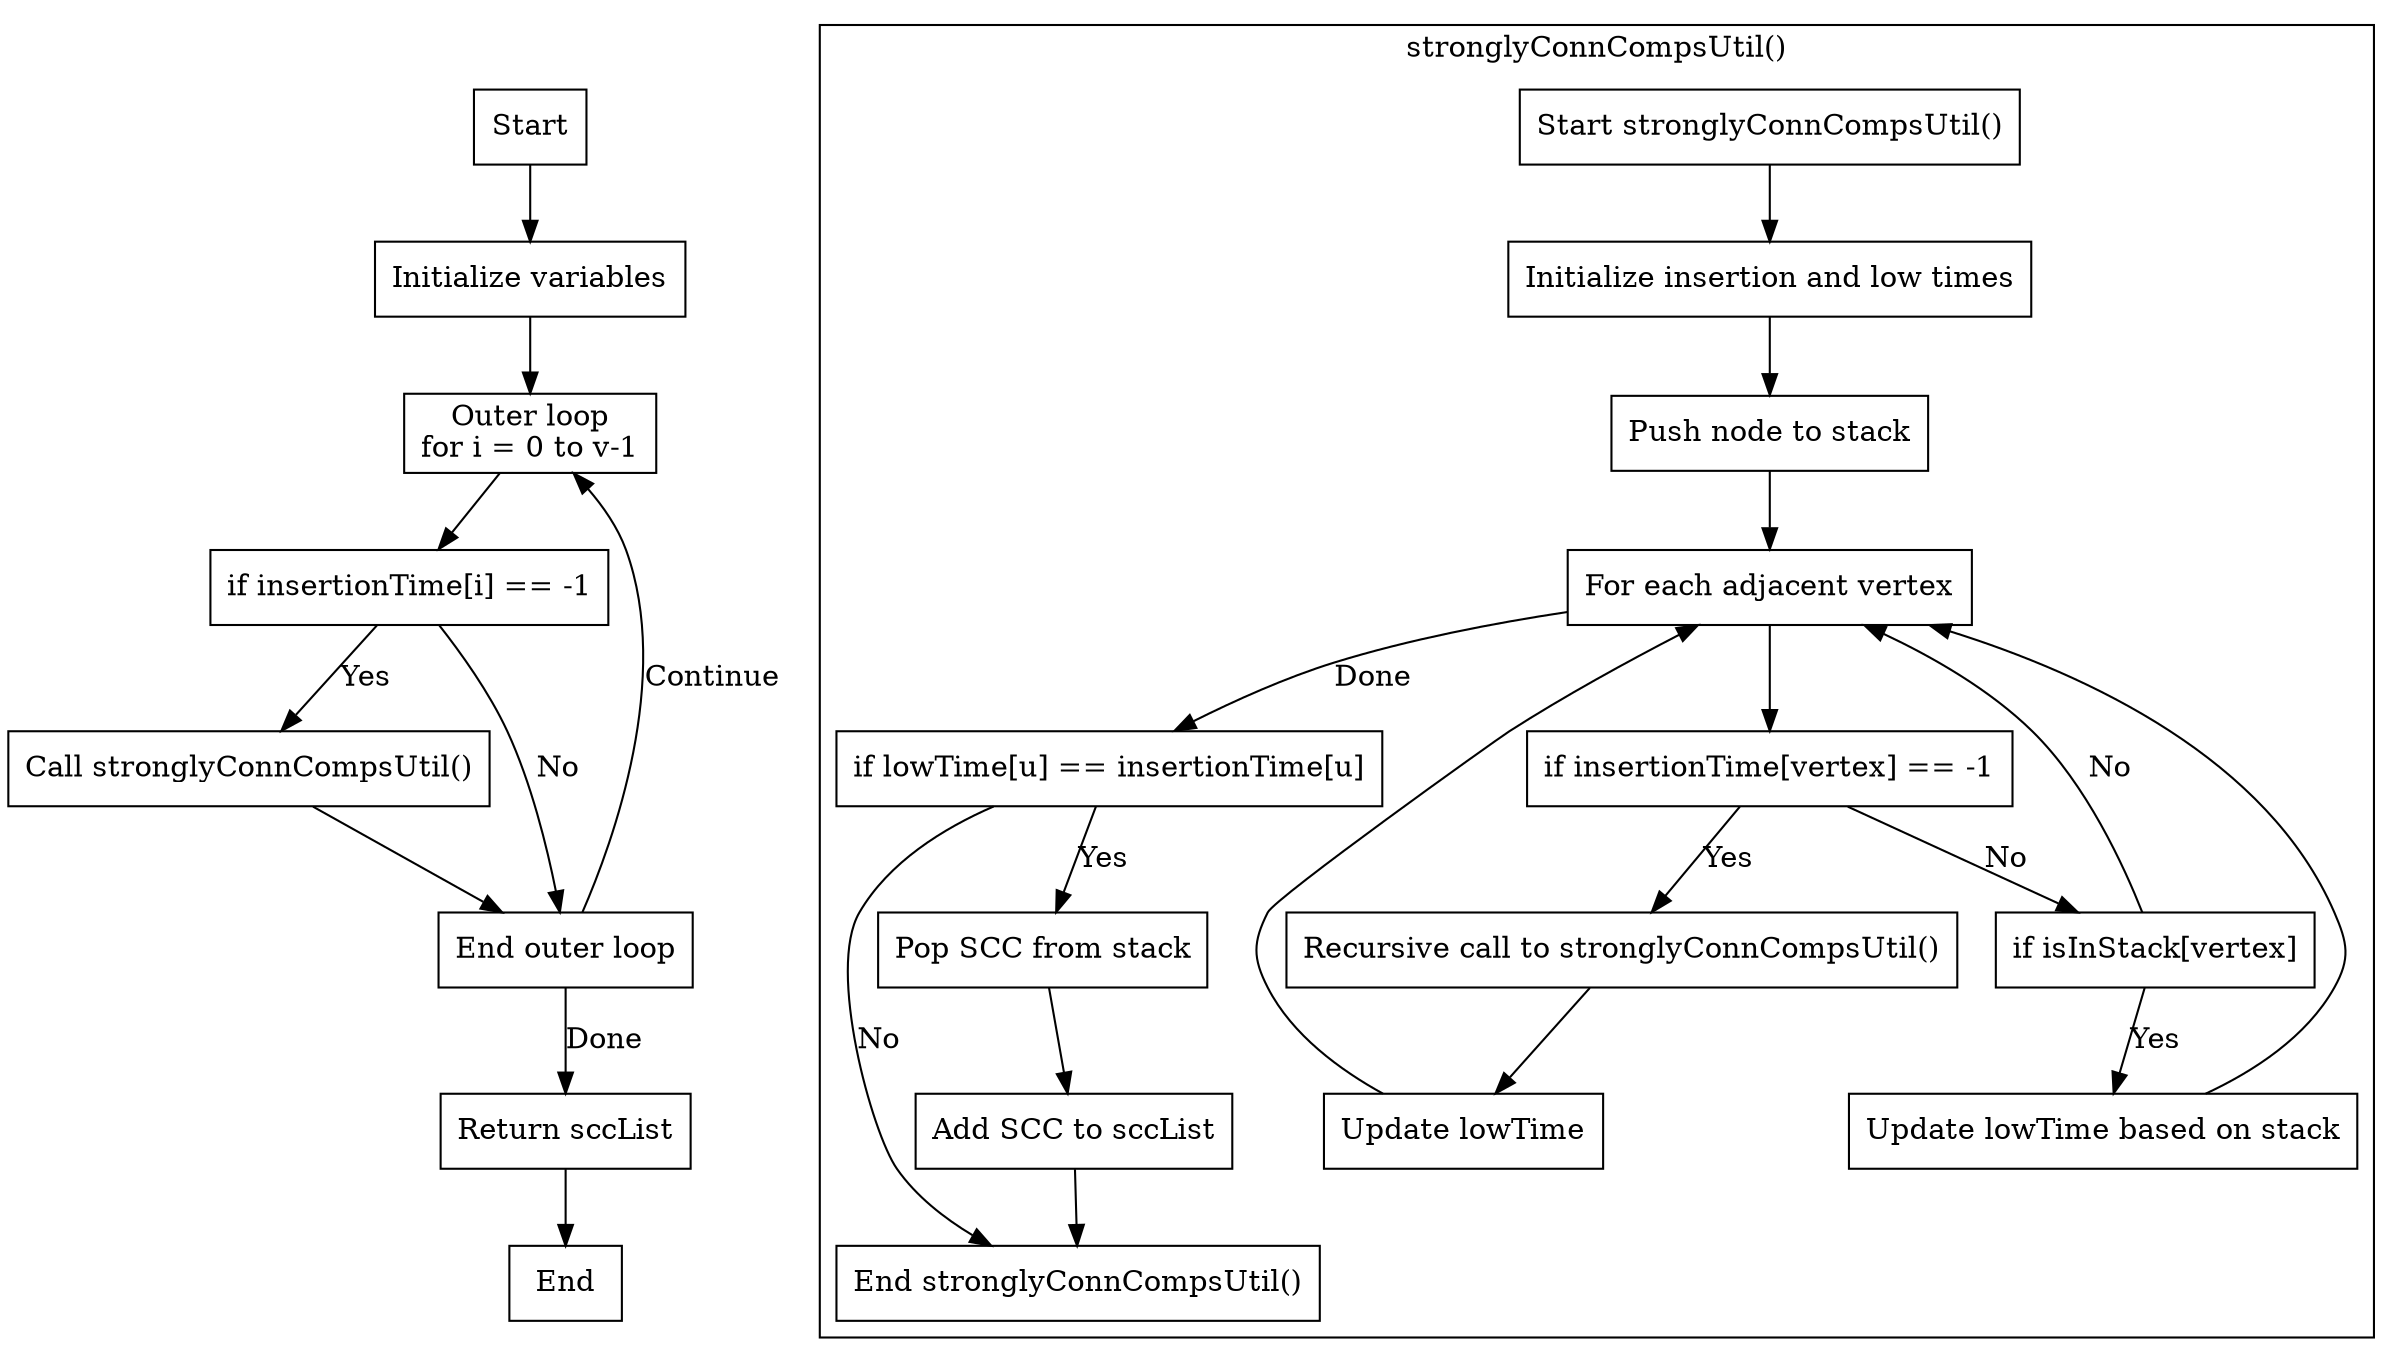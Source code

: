 digraph TarjansAlgorithmCFG {
  node [shape=rectangle];
  
  start [label="Start"];
  init [label="Initialize variables"];
  outer_loop [label="Outer loop\nfor i = 0 to v-1"];
  check_unvisited [label="if insertionTime[i] == -1"];
  call_util [label="Call stronglyConnCompsUtil()"];
  end_outer_loop [label="End outer loop"];
  return_sccList [label="Return sccList"];
  end [label="End"];

  subgraph cluster_util {
    label = "stronglyConnCompsUtil()";
    util_start [label="Start stronglyConnCompsUtil()"];
    init_times [label="Initialize insertion and low times"];
    push_stack [label="Push node to stack"];
    inner_loop [label="For each adjacent vertex"];
    check_unvisited_adj [label="if insertionTime[vertex] == -1"];
    recursive_call [label="Recursive call to stronglyConnCompsUtil()"];
    update_lowtime [label="Update lowTime"];
    check_in_stack [label="if isInStack[vertex]"];
    update_lowtime_stack [label="Update lowTime based on stack"];
    check_scc_head [label="if lowTime[u] == insertionTime[u]"];
    pop_scc [label="Pop SCC from stack"];
    add_to_sccList [label="Add SCC to sccList"];
    util_end [label="End stronglyConnCompsUtil()"];
  }

  start -> init;
  init -> outer_loop;
  outer_loop -> check_unvisited;
  check_unvisited -> call_util [label="Yes"];
  check_unvisited -> end_outer_loop [label="No"];
  call_util -> end_outer_loop;
  end_outer_loop -> outer_loop [label="Continue"];
  end_outer_loop -> return_sccList [label="Done"];
  return_sccList -> end;

  util_start -> init_times;
  init_times -> push_stack;
  push_stack -> inner_loop;
  inner_loop -> check_unvisited_adj;
  check_unvisited_adj -> recursive_call [label="Yes"];
  recursive_call -> update_lowtime;
  check_unvisited_adj -> check_in_stack [label="No"];
  check_in_stack -> update_lowtime_stack [label="Yes"];
  update_lowtime_stack -> inner_loop;
  update_lowtime -> inner_loop;
  check_in_stack -> inner_loop [label="No"];
  inner_loop -> check_scc_head [label="Done"];
  check_scc_head -> pop_scc [label="Yes"];
  pop_scc -> add_to_sccList;
  add_to_sccList -> util_end;
  check_scc_head -> util_end [label="No"];
}